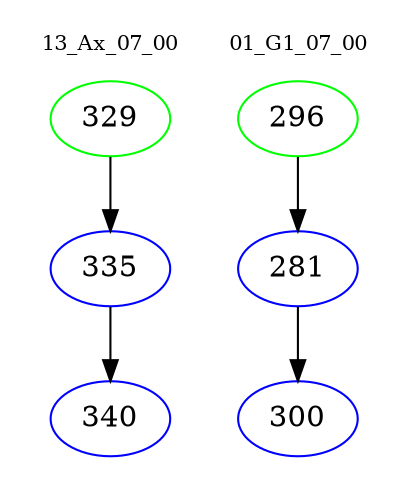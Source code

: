 digraph{
subgraph cluster_0 {
color = white
label = "13_Ax_07_00";
fontsize=10;
T0_329 [label="329", color="green"]
T0_329 -> T0_335 [color="black"]
T0_335 [label="335", color="blue"]
T0_335 -> T0_340 [color="black"]
T0_340 [label="340", color="blue"]
}
subgraph cluster_1 {
color = white
label = "01_G1_07_00";
fontsize=10;
T1_296 [label="296", color="green"]
T1_296 -> T1_281 [color="black"]
T1_281 [label="281", color="blue"]
T1_281 -> T1_300 [color="black"]
T1_300 [label="300", color="blue"]
}
}
